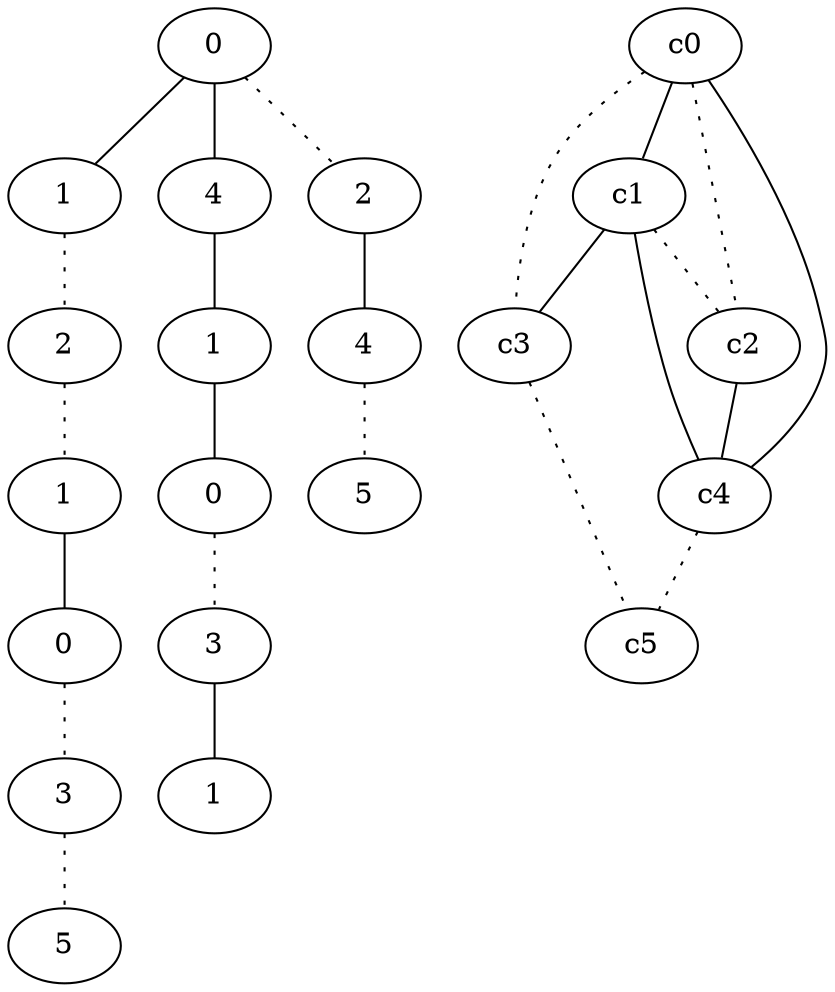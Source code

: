 graph {
a0[label=0];
a1[label=1];
a2[label=2];
a3[label=1];
a4[label=0];
a5[label=3];
a6[label=5];
a7[label=4];
a8[label=1];
a9[label=0];
a10[label=3];
a11[label=1];
a12[label=2];
a13[label=4];
a14[label=5];
a0 -- a1;
a0 -- a7;
a0 -- a12 [style=dotted];
a1 -- a2 [style=dotted];
a2 -- a3 [style=dotted];
a3 -- a4;
a4 -- a5 [style=dotted];
a5 -- a6 [style=dotted];
a7 -- a8;
a8 -- a9;
a9 -- a10 [style=dotted];
a10 -- a11;
a12 -- a13;
a13 -- a14 [style=dotted];
c0 -- c1;
c0 -- c2 [style=dotted];
c0 -- c3 [style=dotted];
c0 -- c4;
c1 -- c2 [style=dotted];
c1 -- c3;
c1 -- c4;
c2 -- c4;
c3 -- c5 [style=dotted];
c4 -- c5 [style=dotted];
}
